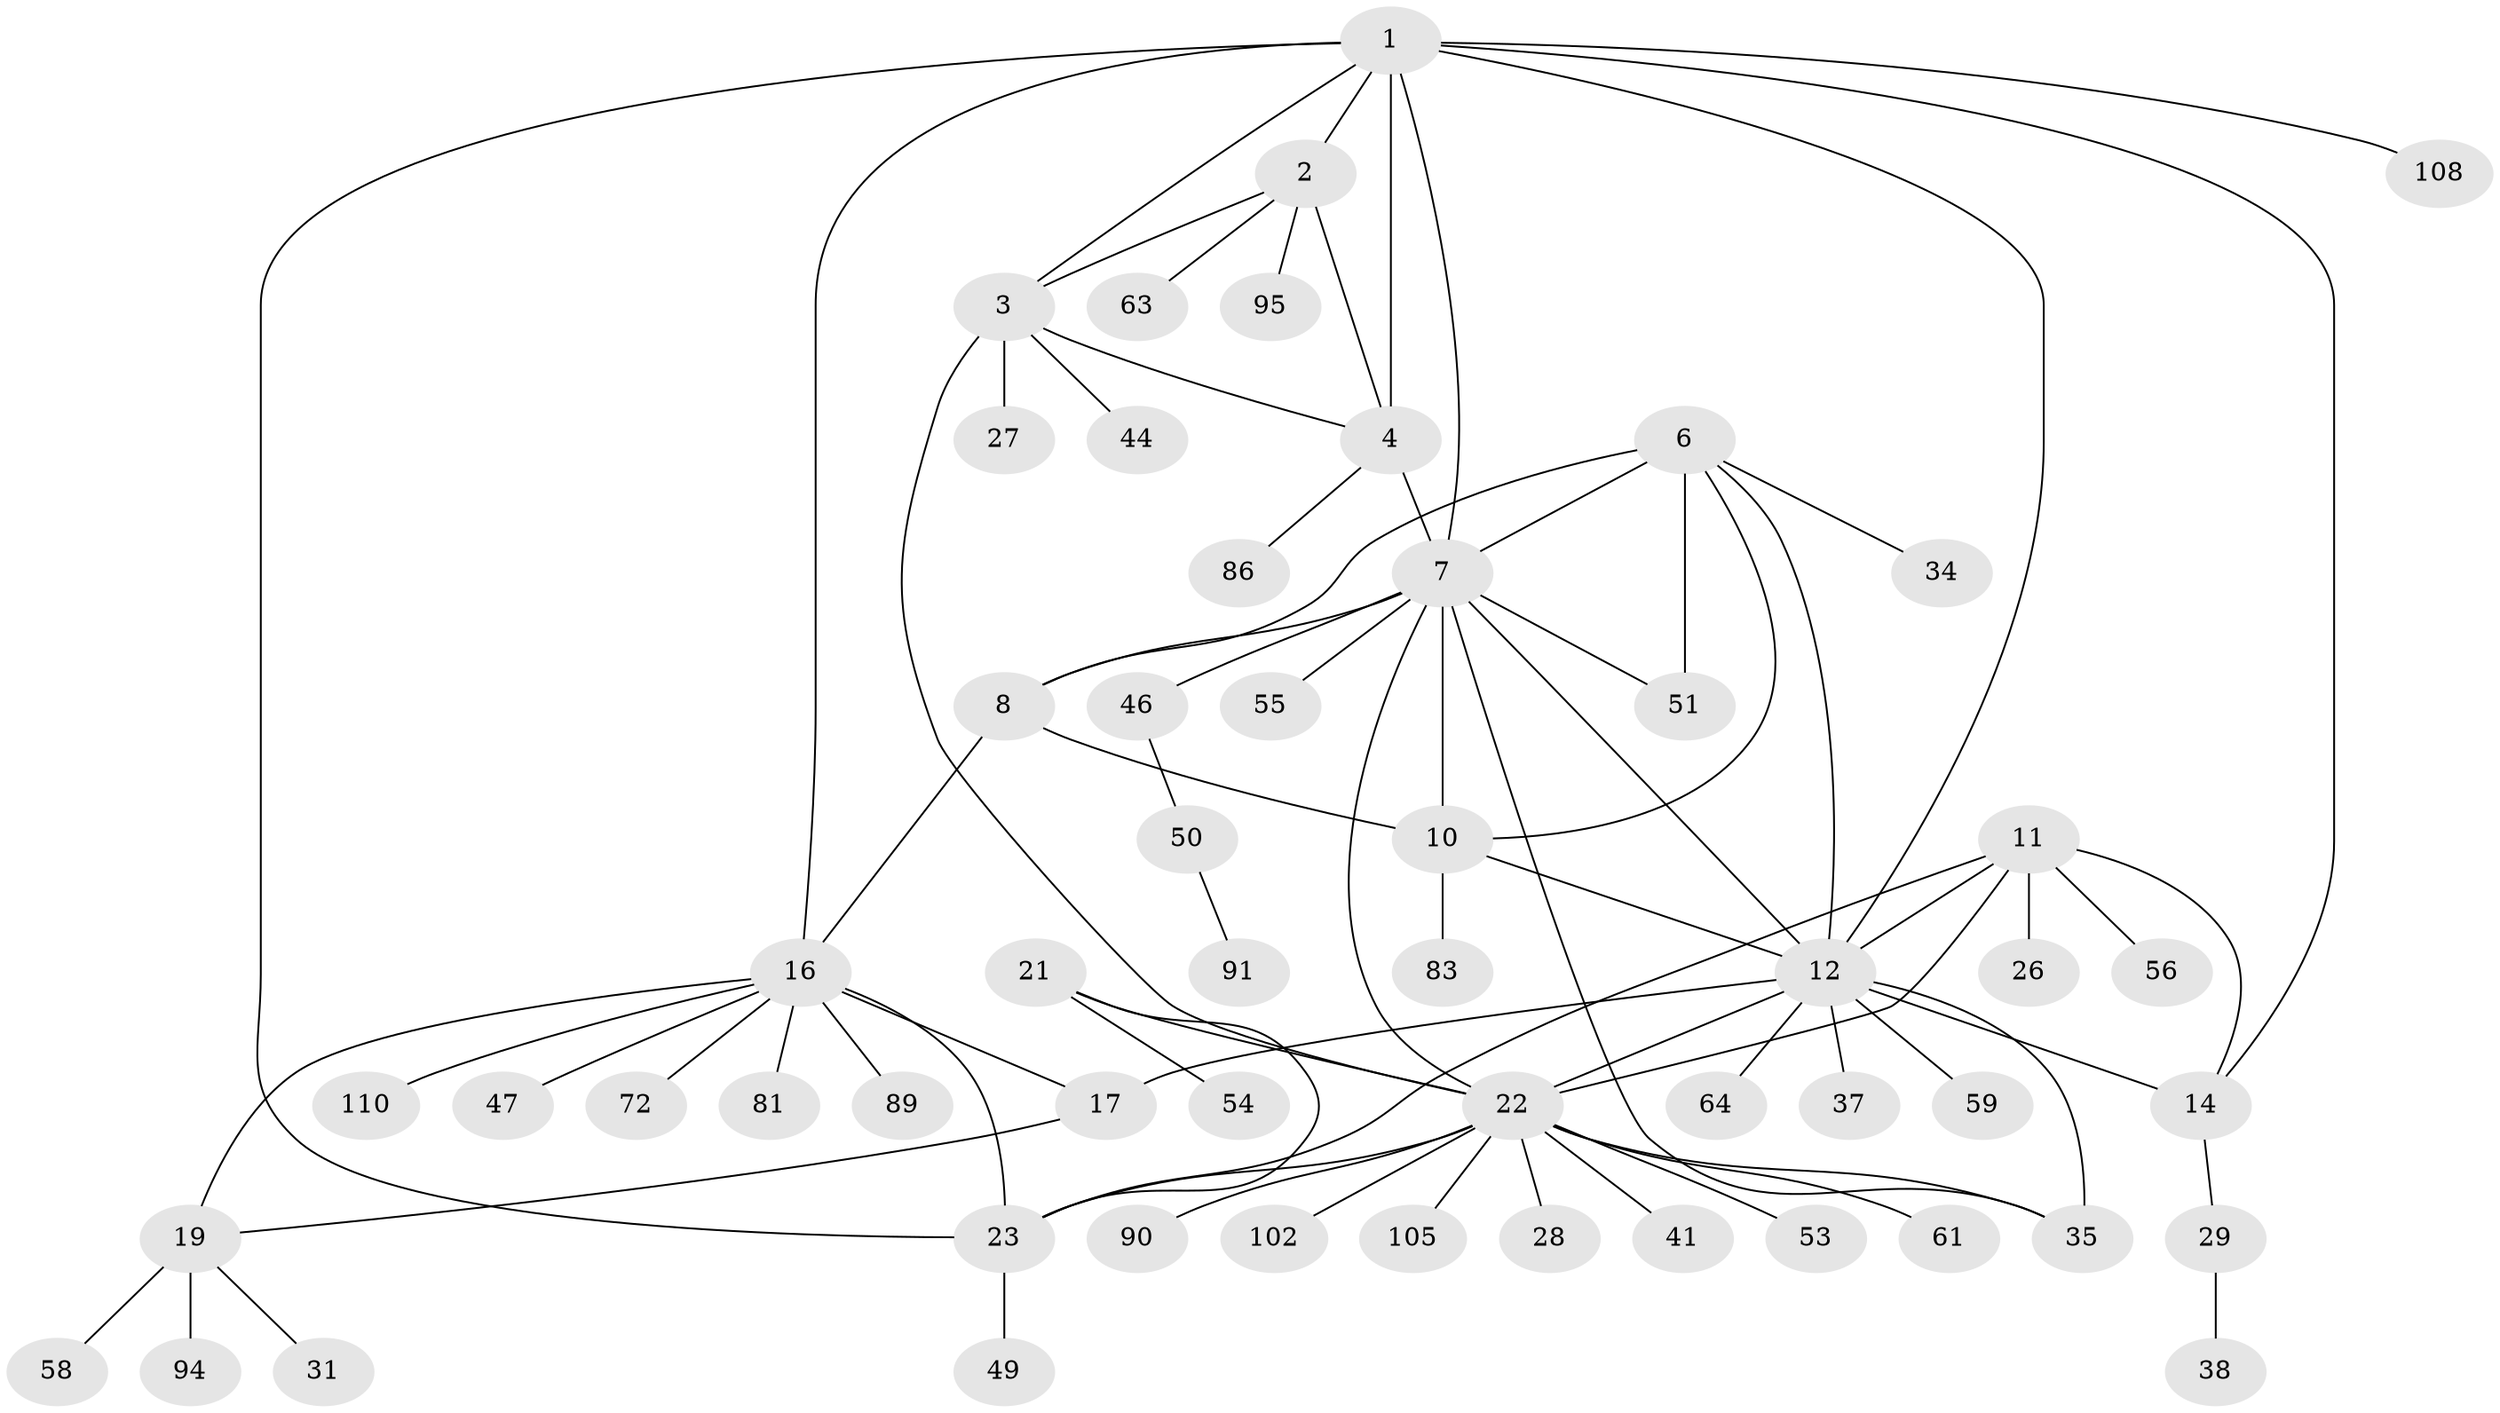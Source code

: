 // original degree distribution, {8: 0.02702702702702703, 7: 0.05405405405405406, 9: 0.02702702702702703, 6: 0.04504504504504504, 10: 0.02702702702702703, 5: 0.02702702702702703, 12: 0.009009009009009009, 11: 0.018018018018018018, 1: 0.5675675675675675, 2: 0.15315315315315314, 3: 0.04504504504504504}
// Generated by graph-tools (version 1.1) at 2025/16/03/09/25 04:16:10]
// undirected, 55 vertices, 79 edges
graph export_dot {
graph [start="1"]
  node [color=gray90,style=filled];
  1 [super="+5"];
  2 [super="+40"];
  3 [super="+85+100+79"];
  4;
  6;
  7 [super="+106+48+9"];
  8;
  10;
  11 [super="+66+107+78+84+57+52"];
  12 [super="+15+30+97+104+74+13"];
  14 [super="+42+87"];
  16 [super="+18+20+71+103"];
  17 [super="+99+82+45"];
  19 [super="+32"];
  21 [super="+43"];
  22 [super="+24+25"];
  23 [super="+36+33"];
  26;
  27;
  28;
  29;
  31;
  34 [super="+65"];
  35 [super="+92"];
  37;
  38 [super="+67"];
  41 [super="+75"];
  44;
  46 [super="+88"];
  47;
  49;
  50;
  51 [super="+60"];
  53;
  54;
  55;
  56;
  58 [super="+77"];
  59 [super="+62"];
  61;
  63;
  64;
  72;
  81;
  83;
  86;
  89;
  90;
  91;
  94;
  95;
  102;
  105;
  108;
  110;
  1 -- 2 [weight=2];
  1 -- 3 [weight=2];
  1 -- 4 [weight=2];
  1 -- 23;
  1 -- 108;
  1 -- 7;
  1 -- 14;
  1 -- 16;
  1 -- 12;
  2 -- 3;
  2 -- 4;
  2 -- 63;
  2 -- 95;
  3 -- 4;
  3 -- 27;
  3 -- 44;
  3 -- 22;
  4 -- 86;
  4 -- 7;
  6 -- 7 [weight=2];
  6 -- 8;
  6 -- 10;
  6 -- 34;
  6 -- 51;
  6 -- 12;
  7 -- 8 [weight=2];
  7 -- 10 [weight=2];
  7 -- 35;
  7 -- 12;
  7 -- 51;
  7 -- 55;
  7 -- 22 [weight=2];
  7 -- 46;
  8 -- 10;
  8 -- 16;
  10 -- 83;
  10 -- 12;
  11 -- 12 [weight=3];
  11 -- 14;
  11 -- 26;
  11 -- 56;
  11 -- 23;
  11 -- 22;
  12 -- 14 [weight=3];
  12 -- 22;
  12 -- 64;
  12 -- 35;
  12 -- 37;
  12 -- 17;
  12 -- 59;
  14 -- 29;
  16 -- 17 [weight=3];
  16 -- 19 [weight=3];
  16 -- 23;
  16 -- 47;
  16 -- 72;
  16 -- 110;
  16 -- 81;
  16 -- 89;
  17 -- 19;
  19 -- 31;
  19 -- 94;
  19 -- 58;
  21 -- 22 [weight=3];
  21 -- 23;
  21 -- 54;
  22 -- 23 [weight=3];
  22 -- 105;
  22 -- 53;
  22 -- 61;
  22 -- 102;
  22 -- 41;
  22 -- 28;
  22 -- 90;
  22 -- 35;
  23 -- 49;
  29 -- 38;
  46 -- 50;
  50 -- 91;
}
